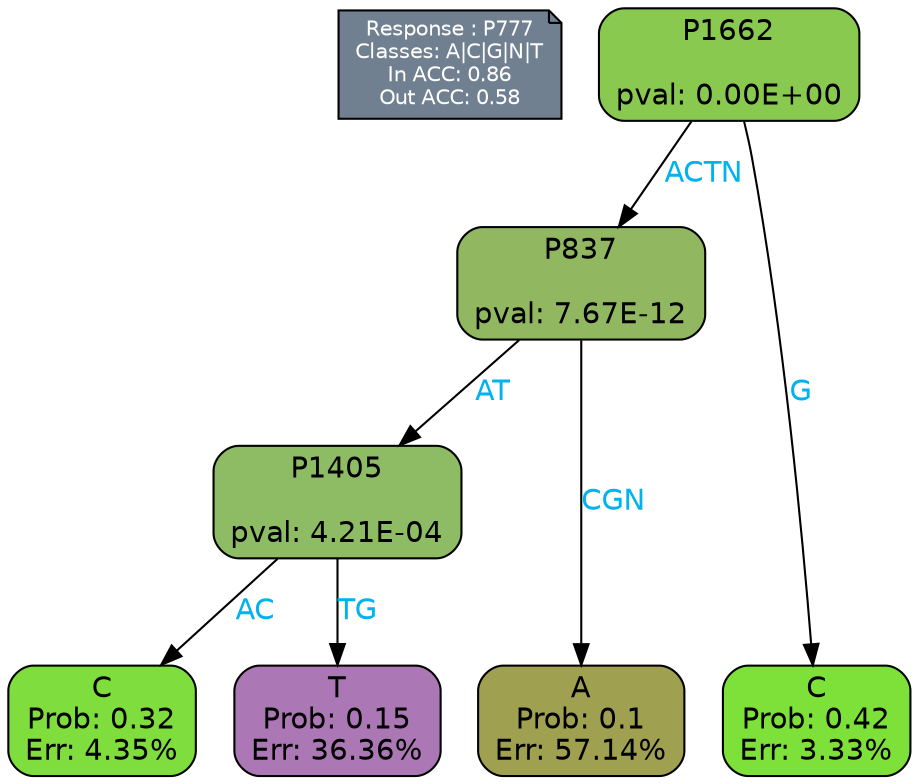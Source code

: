 digraph Tree {
node [shape=box, style="filled, rounded", color="black", fontname=helvetica] ;
graph [ranksep=equally, splines=polylines, bgcolor=transparent, dpi=600] ;
edge [fontname=helvetica] ;
LEGEND [label="Response : P777
Classes: A|C|G|N|T
In ACC: 0.86
Out ACC: 0.58
",shape=note,align=left,style=filled,fillcolor="slategray",fontcolor="white",fontsize=10];1 [label="P1662

pval: 0.00E+00", fillcolor="#89c950"] ;
2 [label="P837

pval: 7.67E-12", fillcolor="#91b761"] ;
3 [label="P1405

pval: 4.21E-04", fillcolor="#8ebc65"] ;
4 [label="C
Prob: 0.32
Err: 4.35%", fillcolor="#7fdd3e"] ;
5 [label="T
Prob: 0.15
Err: 36.36%", fillcolor="#ac77b5"] ;
6 [label="A
Prob: 0.1
Err: 57.14%", fillcolor="#9fa151"] ;
7 [label="C
Prob: 0.42
Err: 3.33%", fillcolor="#7ee139"] ;
1 -> 2 [label="ACTN",fontcolor=deepskyblue2] ;
1 -> 7 [label="G",fontcolor=deepskyblue2] ;
2 -> 3 [label="AT",fontcolor=deepskyblue2] ;
2 -> 6 [label="CGN",fontcolor=deepskyblue2] ;
3 -> 4 [label="AC",fontcolor=deepskyblue2] ;
3 -> 5 [label="TG",fontcolor=deepskyblue2] ;
{rank = same; 4;5;6;7;}{rank = same; LEGEND;1;}}